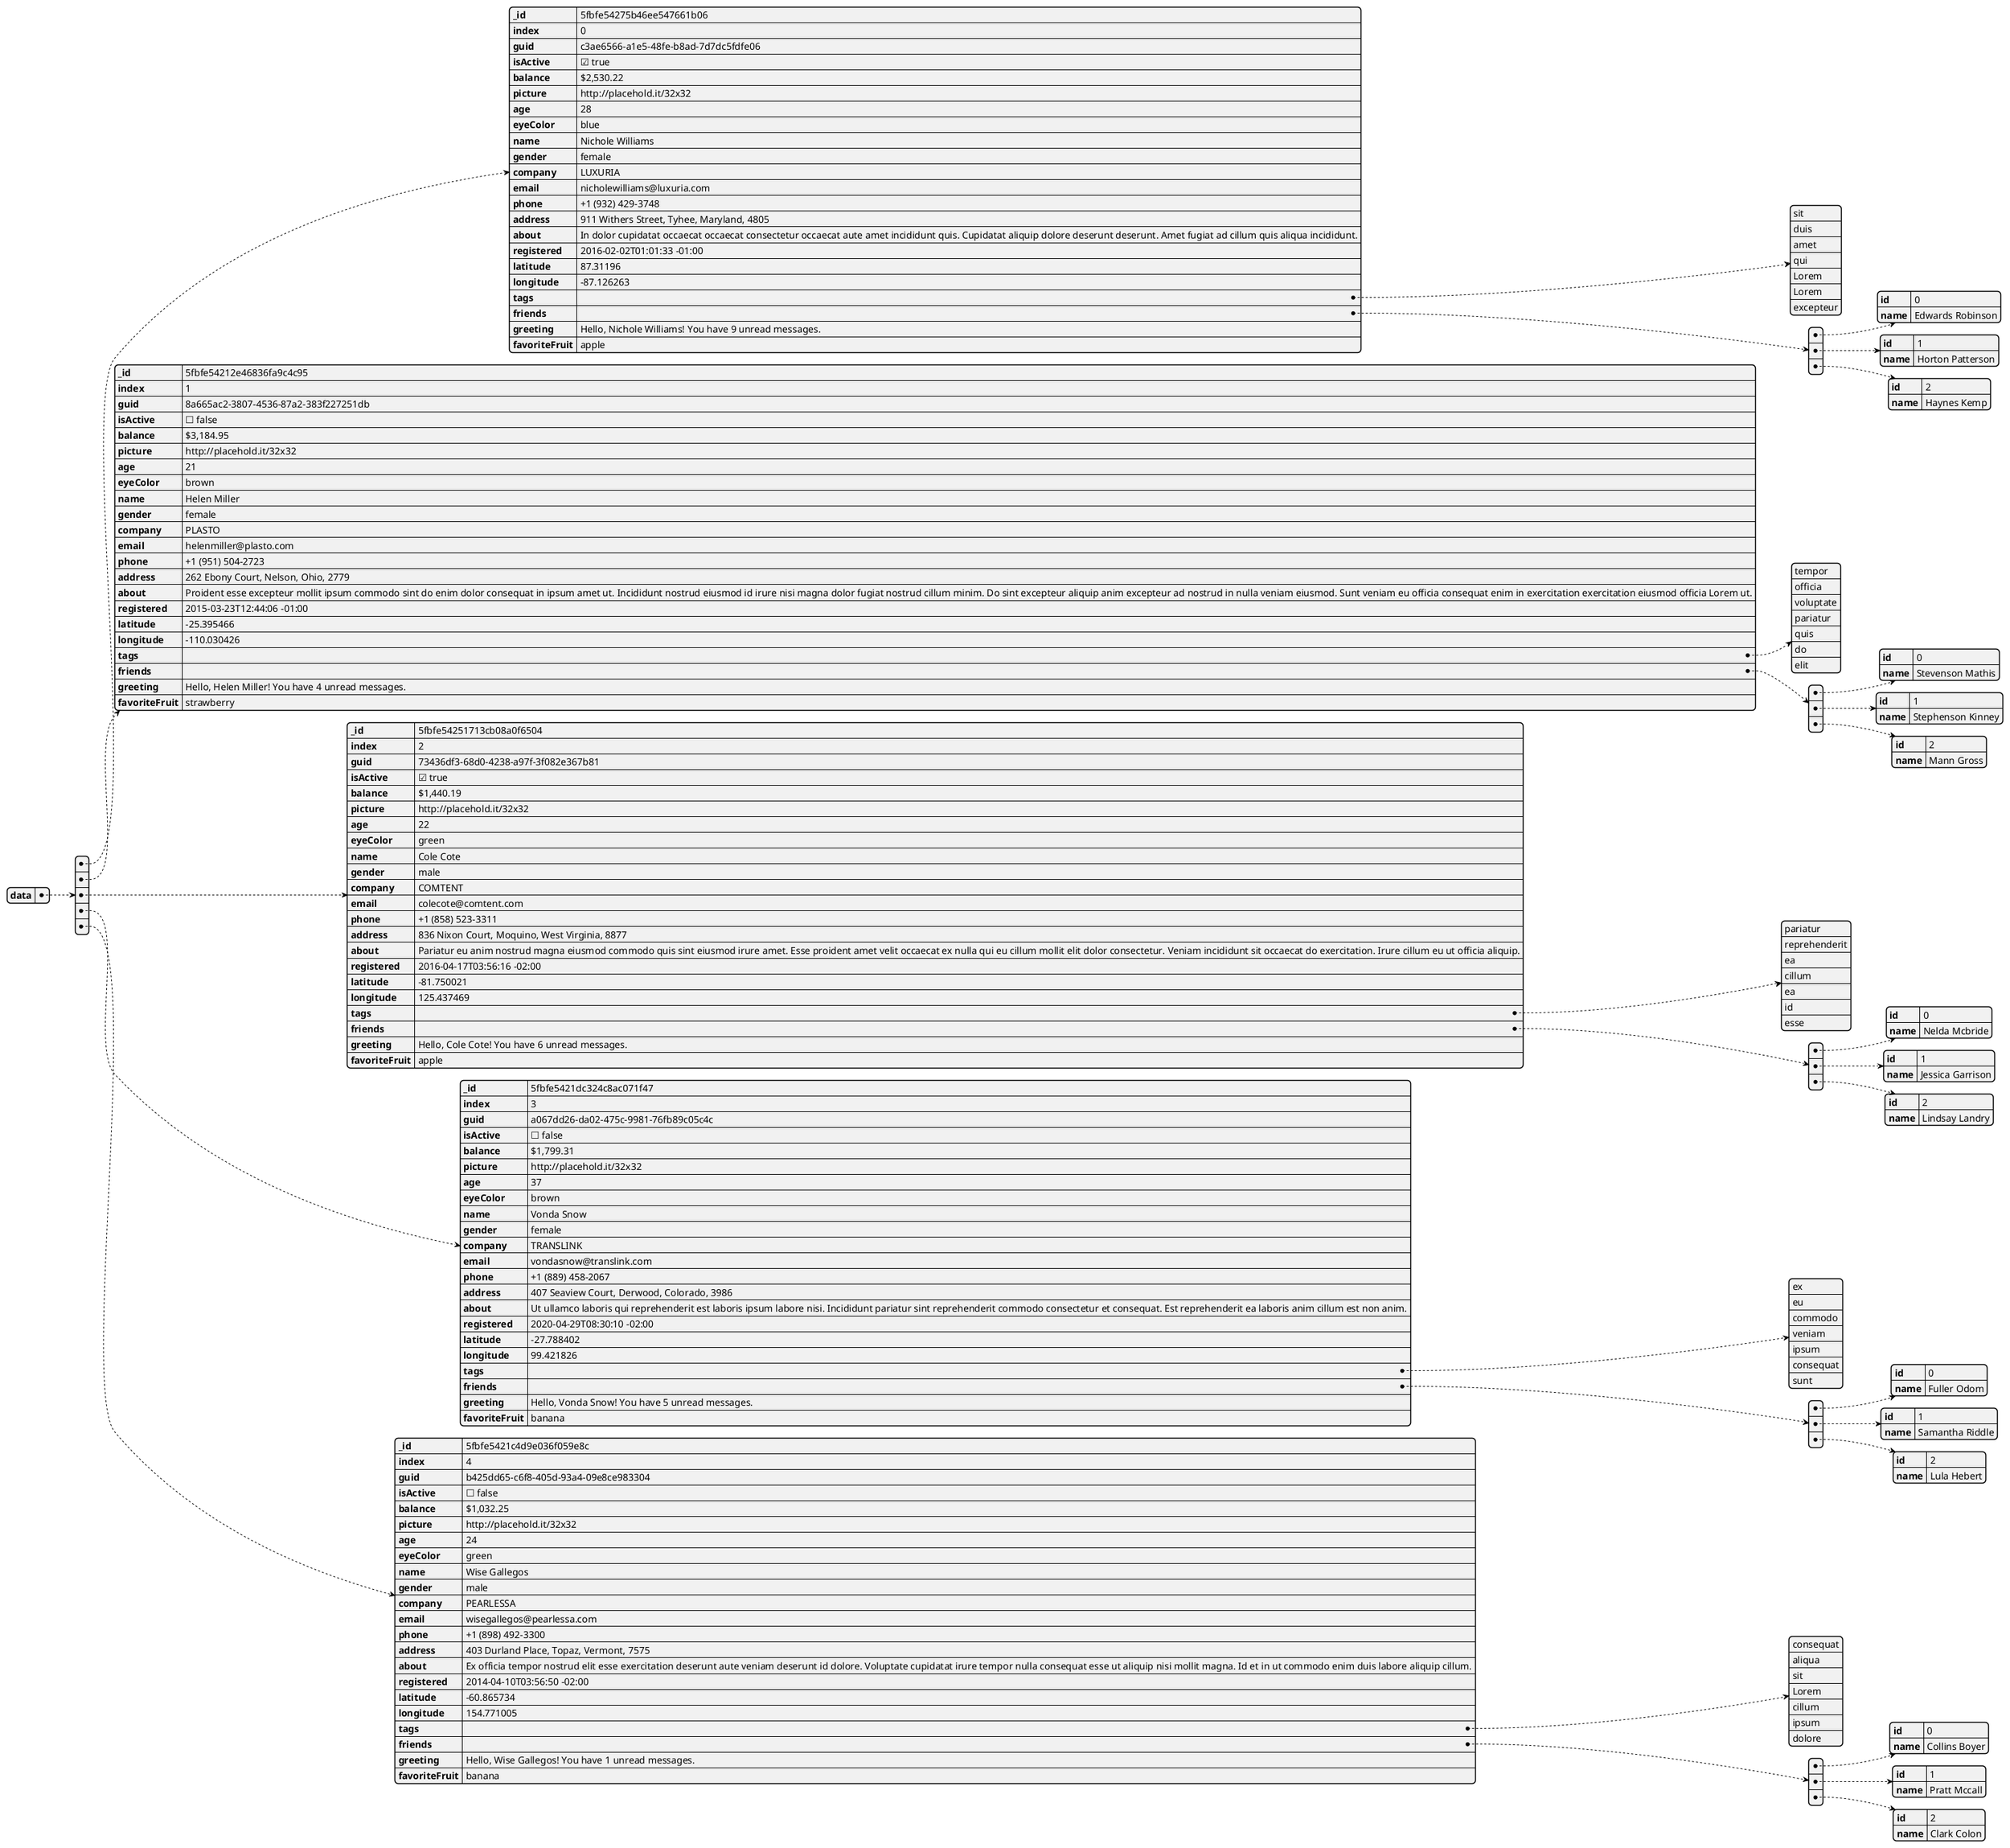 {
  "sha1": "7o30w06j12y25siqnw697kblod29rg1",
  "insertion": {
    "when": "2024-05-30T20:48:21.246Z",
    "url": "https://support.oneskyapp.com/hc/en-us/articles/208047697-JSON-sample-files",
    "user": "plantuml@gmail.com"
  }
}
@startjson
{ "data":
[
  {
    "_id": "5fbfe54275b46ee547661b06",
    "index": 0,
    "guid": "c3ae6566-a1e5-48fe-b8ad-7d7dc5fdfe06",
    "isActive": true,
    "balance": "$2,530.22",
    "picture": "http://placehold.it/32x32",
    "age": 28,
    "eyeColor": "blue",
    "name": "Nichole Williams",
    "gender": "female",
    "company": "LUXURIA",
    "email": "nicholewilliams@luxuria.com",
    "phone": "+1 (932) 429-3748",
    "address": "911 Withers Street, Tyhee, Maryland, 4805",
    "about": "In dolor cupidatat occaecat occaecat consectetur occaecat aute amet incididunt quis. Cupidatat aliquip dolore deserunt deserunt. Amet fugiat ad cillum quis aliqua incididunt.\r\n",
    "registered": "2016-02-02T01:01:33 -01:00",
    "latitude": 87.31196,
    "longitude": -87.126263,
    "tags": [
      "sit",
      "duis",
      "amet",
      "qui",
      "Lorem",
      "Lorem",
      "excepteur"
    ],
    "friends": [
      {
        "id": 0,
        "name": "Edwards Robinson"
      },
      {
        "id": 1,
        "name": "Horton Patterson"
      },
      {
        "id": 2,
        "name": "Haynes Kemp"
      }
    ],
    "greeting": "Hello, Nichole Williams! You have 9 unread messages.",
    "favoriteFruit": "apple"
  },
  {
    "_id": "5fbfe54212e46836fa9c4c95",
    "index": 1,
    "guid": "8a665ac2-3807-4536-87a2-383f227251db",
    "isActive": false,
    "balance": "$3,184.95",
    "picture": "http://placehold.it/32x32",
    "age": 21,
    "eyeColor": "brown",
    "name": "Helen Miller",
    "gender": "female",
    "company": "PLASTO",
    "email": "helenmiller@plasto.com",
    "phone": "+1 (951) 504-2723",
    "address": "262 Ebony Court, Nelson, Ohio, 2779",
    "about": "Proident esse excepteur mollit ipsum commodo sint do enim dolor consequat in ipsum amet ut. Incididunt nostrud eiusmod id irure nisi magna dolor fugiat nostrud cillum minim. Do sint excepteur aliquip anim excepteur ad nostrud in nulla veniam eiusmod. Sunt veniam eu officia consequat enim in exercitation exercitation eiusmod officia Lorem ut.\r\n",
    "registered": "2015-03-23T12:44:06 -01:00",
    "latitude": -25.395466,
    "longitude": -110.030426,
    "tags": [
      "tempor",
      "officia",
      "voluptate",
      "pariatur",
      "quis",
      "do",
      "elit"
    ],
    "friends": [
      {
        "id": 0,
        "name": "Stevenson Mathis"
      },
      {
        "id": 1,
        "name": "Stephenson Kinney"
      },
      {
        "id": 2,
        "name": "Mann Gross"
      }
    ],
    "greeting": "Hello, Helen Miller! You have 4 unread messages.",
    "favoriteFruit": "strawberry"
  },
  {
    "_id": "5fbfe54251713cb08a0f6504",
    "index": 2,
    "guid": "73436df3-68d0-4238-a97f-3f082e367b81",
    "isActive": true,
    "balance": "$1,440.19",
    "picture": "http://placehold.it/32x32",
    "age": 22,
    "eyeColor": "green",
    "name": "Cole Cote",
    "gender": "male",
    "company": "COMTENT",
    "email": "colecote@comtent.com",
    "phone": "+1 (858) 523-3311",
    "address": "836 Nixon Court, Moquino, West Virginia, 8877",
    "about": "Pariatur eu anim nostrud magna eiusmod commodo quis sint eiusmod irure amet. Esse proident amet velit occaecat ex nulla qui eu cillum mollit elit dolor consectetur. Veniam incididunt sit occaecat do exercitation. Irure cillum eu ut officia aliquip.\r\n",
    "registered": "2016-04-17T03:56:16 -02:00",
    "latitude": -81.750021,
    "longitude": 125.437469,
    "tags": [
      "pariatur",
      "reprehenderit",
      "ea",
      "cillum",
      "ea",
      "id",
      "esse"
    ],
    "friends": [
      {
        "id": 0,
        "name": "Nelda Mcbride"
      },
      {
        "id": 1,
        "name": "Jessica Garrison"
      },
      {
        "id": 2,
        "name": "Lindsay Landry"
      }
    ],
    "greeting": "Hello, Cole Cote! You have 6 unread messages.",
    "favoriteFruit": "apple"
  },
  {
    "_id": "5fbfe5421dc324c8ac071f47",
    "index": 3,
    "guid": "a067dd26-da02-475c-9981-76fb89c05c4c",
    "isActive": false,
    "balance": "$1,799.31",
    "picture": "http://placehold.it/32x32",
    "age": 37,
    "eyeColor": "brown",
    "name": "Vonda Snow",
    "gender": "female",
    "company": "TRANSLINK",
    "email": "vondasnow@translink.com",
    "phone": "+1 (889) 458-2067",
    "address": "407 Seaview Court, Derwood, Colorado, 3986",
    "about": "Ut ullamco laboris qui reprehenderit est laboris ipsum labore nisi. Incididunt pariatur sint reprehenderit commodo consectetur et consequat. Est reprehenderit ea laboris anim cillum est non anim.\r\n",
    "registered": "2020-04-29T08:30:10 -02:00",
    "latitude": -27.788402,
    "longitude": 99.421826,
    "tags": [
      "ex",
      "eu",
      "commodo",
      "veniam",
      "ipsum",
      "consequat",
      "sunt"
    ],
    "friends": [
      {
        "id": 0,
        "name": "Fuller Odom"
      },
      {
        "id": 1,
        "name": "Samantha Riddle"
      },
      {
        "id": 2,
        "name": "Lula Hebert"
      }
    ],
    "greeting": "Hello, Vonda Snow! You have 5 unread messages.",
    "favoriteFruit": "banana"
  },
  {
    "_id": "5fbfe5421c4d9e036f059e8c",
    "index": 4,
    "guid": "b425dd65-c6f8-405d-93a4-09e8ce983304",
    "isActive": false,
    "balance": "$1,032.25",
    "picture": "http://placehold.it/32x32",
    "age": 24,
    "eyeColor": "green",
    "name": "Wise Gallegos",
    "gender": "male",
    "company": "PEARLESSA",
    "email": "wisegallegos@pearlessa.com",
    "phone": "+1 (898) 492-3300",
    "address": "403 Durland Place, Topaz, Vermont, 7575",
    "about": "Ex officia tempor nostrud elit esse exercitation deserunt aute veniam deserunt id dolore. Voluptate cupidatat irure tempor nulla consequat esse ut aliquip nisi mollit magna. Id et in ut commodo enim duis labore aliquip cillum.\r\n",
    "registered": "2014-04-10T03:56:50 -02:00",
    "latitude": -60.865734,
    "longitude": 154.771005,
    "tags": [
      "consequat",
      "aliqua",
      "sit",
      "Lorem",
      "cillum",
      "ipsum",
      "dolore"
    ],
    "friends": [
      {
        "id": 0,
        "name": "Collins Boyer"
      },
      {
        "id": 1,
        "name": "Pratt Mccall"
      },
      {
        "id": 2,
        "name": "Clark Colon"
      }
    ],
    "greeting": "Hello, Wise Gallegos! You have 1 unread messages.",
    "favoriteFruit": "banana"
  }
]
}

@endjson
